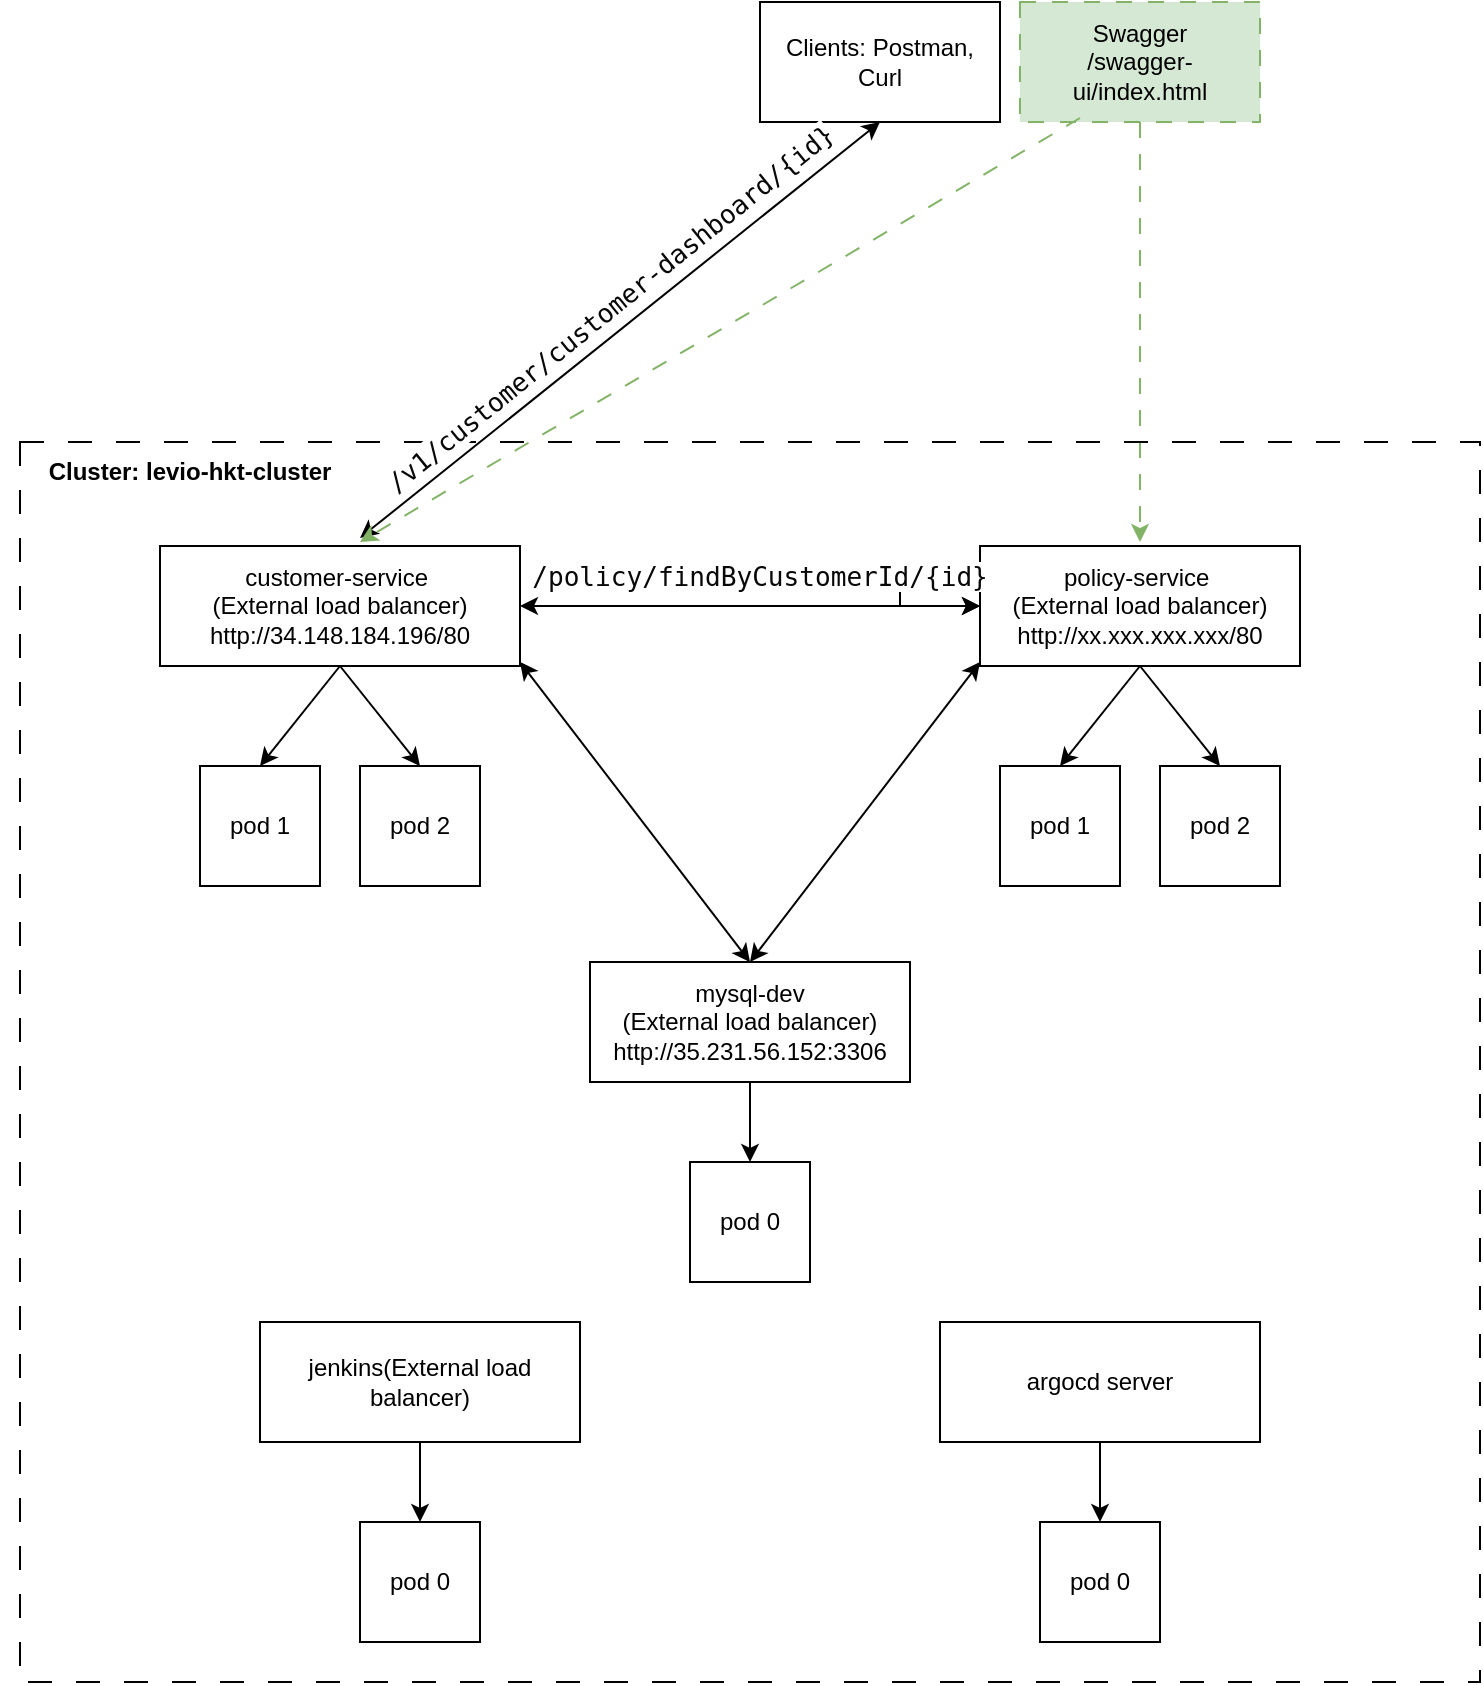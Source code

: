 <mxfile version="21.5.0" type="github">
  <diagram name="Page-1" id="hTqZuRmbeiolG7rhy6ji">
    <mxGraphModel dx="1050" dy="483" grid="1" gridSize="10" guides="1" tooltips="1" connect="1" arrows="1" fold="1" page="1" pageScale="1" pageWidth="850" pageHeight="1100" math="0" shadow="0">
      <root>
        <mxCell id="0" />
        <mxCell id="1" parent="0" />
        <mxCell id="B16wtnREUrntUqWMcMPI-1" value="customer-service&amp;nbsp;&lt;br&gt;(External load balancer)&lt;br&gt;http://34.148.184.196/80" style="rounded=0;whiteSpace=wrap;html=1;" vertex="1" parent="1">
          <mxGeometry x="140" y="314" width="180" height="60" as="geometry" />
        </mxCell>
        <mxCell id="B16wtnREUrntUqWMcMPI-2" value="pod 1" style="rounded=0;whiteSpace=wrap;html=1;" vertex="1" parent="1">
          <mxGeometry x="160" y="424" width="60" height="60" as="geometry" />
        </mxCell>
        <mxCell id="B16wtnREUrntUqWMcMPI-3" value="pod 2" style="rounded=0;whiteSpace=wrap;html=1;" vertex="1" parent="1">
          <mxGeometry x="240" y="424" width="60" height="60" as="geometry" />
        </mxCell>
        <mxCell id="B16wtnREUrntUqWMcMPI-4" value="policy-service&amp;nbsp;&lt;br style=&quot;border-color: var(--border-color);&quot;&gt;(External load balancer)&lt;br style=&quot;border-color: var(--border-color);&quot;&gt;http://xx.xxx.xxx.xxx/80" style="rounded=0;whiteSpace=wrap;html=1;" vertex="1" parent="1">
          <mxGeometry x="550" y="314" width="160" height="60" as="geometry" />
        </mxCell>
        <mxCell id="B16wtnREUrntUqWMcMPI-9" value="" style="endArrow=classic;html=1;rounded=0;entryX=0.5;entryY=0;entryDx=0;entryDy=0;" edge="1" parent="1" target="B16wtnREUrntUqWMcMPI-2">
          <mxGeometry width="50" height="50" relative="1" as="geometry">
            <mxPoint x="230" y="374" as="sourcePoint" />
            <mxPoint x="280" y="324" as="targetPoint" />
          </mxGeometry>
        </mxCell>
        <mxCell id="B16wtnREUrntUqWMcMPI-10" value="" style="endArrow=classic;html=1;rounded=0;entryX=0.5;entryY=0;entryDx=0;entryDy=0;" edge="1" parent="1" target="B16wtnREUrntUqWMcMPI-3">
          <mxGeometry width="50" height="50" relative="1" as="geometry">
            <mxPoint x="230" y="374" as="sourcePoint" />
            <mxPoint x="280" y="324" as="targetPoint" />
          </mxGeometry>
        </mxCell>
        <mxCell id="B16wtnREUrntUqWMcMPI-11" value="pod 1" style="rounded=0;whiteSpace=wrap;html=1;" vertex="1" parent="1">
          <mxGeometry x="560" y="424" width="60" height="60" as="geometry" />
        </mxCell>
        <mxCell id="B16wtnREUrntUqWMcMPI-12" value="pod 2" style="rounded=0;whiteSpace=wrap;html=1;" vertex="1" parent="1">
          <mxGeometry x="640" y="424" width="60" height="60" as="geometry" />
        </mxCell>
        <mxCell id="B16wtnREUrntUqWMcMPI-13" value="" style="endArrow=classic;html=1;rounded=0;entryX=0.5;entryY=0;entryDx=0;entryDy=0;" edge="1" parent="1" target="B16wtnREUrntUqWMcMPI-11">
          <mxGeometry width="50" height="50" relative="1" as="geometry">
            <mxPoint x="630" y="374" as="sourcePoint" />
            <mxPoint x="680" y="324" as="targetPoint" />
          </mxGeometry>
        </mxCell>
        <mxCell id="B16wtnREUrntUqWMcMPI-14" value="" style="endArrow=classic;html=1;rounded=0;entryX=0.5;entryY=0;entryDx=0;entryDy=0;" edge="1" parent="1" target="B16wtnREUrntUqWMcMPI-12">
          <mxGeometry width="50" height="50" relative="1" as="geometry">
            <mxPoint x="630" y="374" as="sourcePoint" />
            <mxPoint x="680" y="324" as="targetPoint" />
          </mxGeometry>
        </mxCell>
        <mxCell id="B16wtnREUrntUqWMcMPI-15" value="" style="endArrow=classic;startArrow=classic;html=1;rounded=0;entryX=0;entryY=0.5;entryDx=0;entryDy=0;" edge="1" parent="1" target="B16wtnREUrntUqWMcMPI-4">
          <mxGeometry width="50" height="50" relative="1" as="geometry">
            <mxPoint x="320" y="344" as="sourcePoint" />
            <mxPoint x="370" y="294" as="targetPoint" />
          </mxGeometry>
        </mxCell>
        <mxCell id="B16wtnREUrntUqWMcMPI-17" value="" style="edgeStyle=orthogonalEdgeStyle;rounded=0;orthogonalLoop=1;jettySize=auto;html=1;" edge="1" parent="1" source="B16wtnREUrntUqWMcMPI-16" target="B16wtnREUrntUqWMcMPI-4">
          <mxGeometry relative="1" as="geometry" />
        </mxCell>
        <mxCell id="B16wtnREUrntUqWMcMPI-16" value="&lt;div style=&quot;background-color: rgb(255, 255, 255); color: rgb(8, 8, 8); font-family: &amp;quot;JetBrains Mono&amp;quot;, monospace; font-size: 9.8pt;&quot;&gt;/policy/findByCustomerId/{id}&lt;/div&gt;" style="text;strokeColor=none;align=center;fillColor=none;html=1;verticalAlign=middle;whiteSpace=wrap;rounded=0;" vertex="1" parent="1">
          <mxGeometry x="410" y="314" width="60" height="30" as="geometry" />
        </mxCell>
        <mxCell id="B16wtnREUrntUqWMcMPI-20" value="Cluster:&amp;nbsp;levio-hkt-cluster" style="text;strokeColor=none;align=center;fillColor=none;html=1;verticalAlign=middle;whiteSpace=wrap;rounded=0;fontStyle=1" vertex="1" parent="1">
          <mxGeometry x="60" y="262" width="190" height="30" as="geometry" />
        </mxCell>
        <mxCell id="B16wtnREUrntUqWMcMPI-27" value="Clients: Postman, Curl" style="rounded=0;whiteSpace=wrap;html=1;" vertex="1" parent="1">
          <mxGeometry x="440" y="42" width="120" height="60" as="geometry" />
        </mxCell>
        <mxCell id="B16wtnREUrntUqWMcMPI-33" value="" style="endArrow=classic;startArrow=classic;html=1;rounded=0;entryX=0.5;entryY=1;entryDx=0;entryDy=0;" edge="1" parent="1" target="B16wtnREUrntUqWMcMPI-27">
          <mxGeometry width="50" height="50" relative="1" as="geometry">
            <mxPoint x="240" y="310" as="sourcePoint" />
            <mxPoint x="420" y="162" as="targetPoint" />
          </mxGeometry>
        </mxCell>
        <mxCell id="B16wtnREUrntUqWMcMPI-36" value="mysql-dev&lt;br style=&quot;border-color: var(--border-color);&quot;&gt;(External load balancer)&lt;br style=&quot;border-color: var(--border-color);&quot;&gt;http://35.231.56.152:3306" style="rounded=0;whiteSpace=wrap;html=1;" vertex="1" parent="1">
          <mxGeometry x="355" y="522" width="160" height="60" as="geometry" />
        </mxCell>
        <mxCell id="B16wtnREUrntUqWMcMPI-37" value="pod 0" style="rounded=0;whiteSpace=wrap;html=1;" vertex="1" parent="1">
          <mxGeometry x="405" y="622" width="60" height="60" as="geometry" />
        </mxCell>
        <mxCell id="B16wtnREUrntUqWMcMPI-39" value="" style="endArrow=classic;html=1;rounded=0;entryX=0.5;entryY=0;entryDx=0;entryDy=0;" edge="1" parent="1" target="B16wtnREUrntUqWMcMPI-37">
          <mxGeometry width="50" height="50" relative="1" as="geometry">
            <mxPoint x="435" y="582" as="sourcePoint" />
            <mxPoint x="485" y="532" as="targetPoint" />
          </mxGeometry>
        </mxCell>
        <mxCell id="B16wtnREUrntUqWMcMPI-41" value="" style="endArrow=classic;startArrow=classic;html=1;rounded=0;exitX=0.5;exitY=0;exitDx=0;exitDy=0;" edge="1" parent="1" source="B16wtnREUrntUqWMcMPI-36">
          <mxGeometry width="50" height="50" relative="1" as="geometry">
            <mxPoint x="270" y="422" as="sourcePoint" />
            <mxPoint x="320" y="372" as="targetPoint" />
          </mxGeometry>
        </mxCell>
        <mxCell id="B16wtnREUrntUqWMcMPI-42" value="" style="endArrow=classic;startArrow=classic;html=1;rounded=0;exitX=0.5;exitY=0;exitDx=0;exitDy=0;" edge="1" parent="1" source="B16wtnREUrntUqWMcMPI-36">
          <mxGeometry width="50" height="50" relative="1" as="geometry">
            <mxPoint x="440" y="512" as="sourcePoint" />
            <mxPoint x="550" y="372" as="targetPoint" />
          </mxGeometry>
        </mxCell>
        <mxCell id="B16wtnREUrntUqWMcMPI-43" value="jenkins(External load balancer)&lt;br style=&quot;border-color: var(--border-color);&quot;&gt;" style="rounded=0;whiteSpace=wrap;html=1;" vertex="1" parent="1">
          <mxGeometry x="190" y="702" width="160" height="60" as="geometry" />
        </mxCell>
        <mxCell id="B16wtnREUrntUqWMcMPI-44" value="pod 0" style="rounded=0;whiteSpace=wrap;html=1;" vertex="1" parent="1">
          <mxGeometry x="240" y="802" width="60" height="60" as="geometry" />
        </mxCell>
        <mxCell id="B16wtnREUrntUqWMcMPI-45" value="" style="endArrow=classic;html=1;rounded=0;entryX=0.5;entryY=0;entryDx=0;entryDy=0;" edge="1" parent="1" target="B16wtnREUrntUqWMcMPI-44">
          <mxGeometry width="50" height="50" relative="1" as="geometry">
            <mxPoint x="270" y="762" as="sourcePoint" />
            <mxPoint x="320" y="712" as="targetPoint" />
          </mxGeometry>
        </mxCell>
        <mxCell id="B16wtnREUrntUqWMcMPI-46" value="argocd server" style="rounded=0;whiteSpace=wrap;html=1;" vertex="1" parent="1">
          <mxGeometry x="530" y="702" width="160" height="60" as="geometry" />
        </mxCell>
        <mxCell id="B16wtnREUrntUqWMcMPI-47" value="pod 0" style="rounded=0;whiteSpace=wrap;html=1;" vertex="1" parent="1">
          <mxGeometry x="580" y="802" width="60" height="60" as="geometry" />
        </mxCell>
        <mxCell id="B16wtnREUrntUqWMcMPI-48" value="" style="endArrow=classic;html=1;rounded=0;entryX=0.5;entryY=0;entryDx=0;entryDy=0;" edge="1" parent="1" target="B16wtnREUrntUqWMcMPI-47">
          <mxGeometry width="50" height="50" relative="1" as="geometry">
            <mxPoint x="610" y="762" as="sourcePoint" />
            <mxPoint x="660" y="712" as="targetPoint" />
          </mxGeometry>
        </mxCell>
        <mxCell id="B16wtnREUrntUqWMcMPI-50" value="Swagger&lt;br&gt;/swagger-ui/index.html" style="rounded=0;whiteSpace=wrap;html=1;fillColor=#d5e8d4;strokeColor=#82b366;dashed=1;dashPattern=8 8;" vertex="1" parent="1">
          <mxGeometry x="570" y="42" width="120" height="60" as="geometry" />
        </mxCell>
        <mxCell id="B16wtnREUrntUqWMcMPI-52" value="" style="endArrow=classic;html=1;rounded=0;fillColor=#d5e8d4;strokeColor=#82b366;dashed=1;dashPattern=8 8;exitX=0.5;exitY=1;exitDx=0;exitDy=0;" edge="1" parent="1" source="B16wtnREUrntUqWMcMPI-50">
          <mxGeometry width="50" height="50" relative="1" as="geometry">
            <mxPoint x="590" y="162" as="sourcePoint" />
            <mxPoint x="630" y="312" as="targetPoint" />
          </mxGeometry>
        </mxCell>
        <mxCell id="B16wtnREUrntUqWMcMPI-53" value="" style="endArrow=classic;html=1;rounded=0;fillColor=#d5e8d4;strokeColor=#82b366;dashed=1;dashPattern=8 8;" edge="1" parent="1">
          <mxGeometry width="50" height="50" relative="1" as="geometry">
            <mxPoint x="600" y="100" as="sourcePoint" />
            <mxPoint x="240" y="312" as="targetPoint" />
          </mxGeometry>
        </mxCell>
        <mxCell id="B16wtnREUrntUqWMcMPI-54" value="" style="rounded=0;whiteSpace=wrap;html=1;fillColor=none;dashed=1;dashPattern=12 12;" vertex="1" parent="1">
          <mxGeometry x="70" y="262" width="730" height="620" as="geometry" />
        </mxCell>
        <mxCell id="B16wtnREUrntUqWMcMPI-31" value="&lt;div style=&quot;background-color: rgb(255, 255, 255); color: rgb(8, 8, 8); font-family: &amp;quot;JetBrains Mono&amp;quot;, monospace; font-size: 9.8pt;&quot;&gt;/v1/customer/customer-dashboard/{id}&lt;br&gt;&lt;/div&gt;" style="text;strokeColor=none;align=center;fillColor=none;html=1;verticalAlign=middle;whiteSpace=wrap;rounded=0;rotation=-39;" vertex="1" parent="1">
          <mxGeometry x="220" y="180" width="290" height="30" as="geometry" />
        </mxCell>
      </root>
    </mxGraphModel>
  </diagram>
</mxfile>
